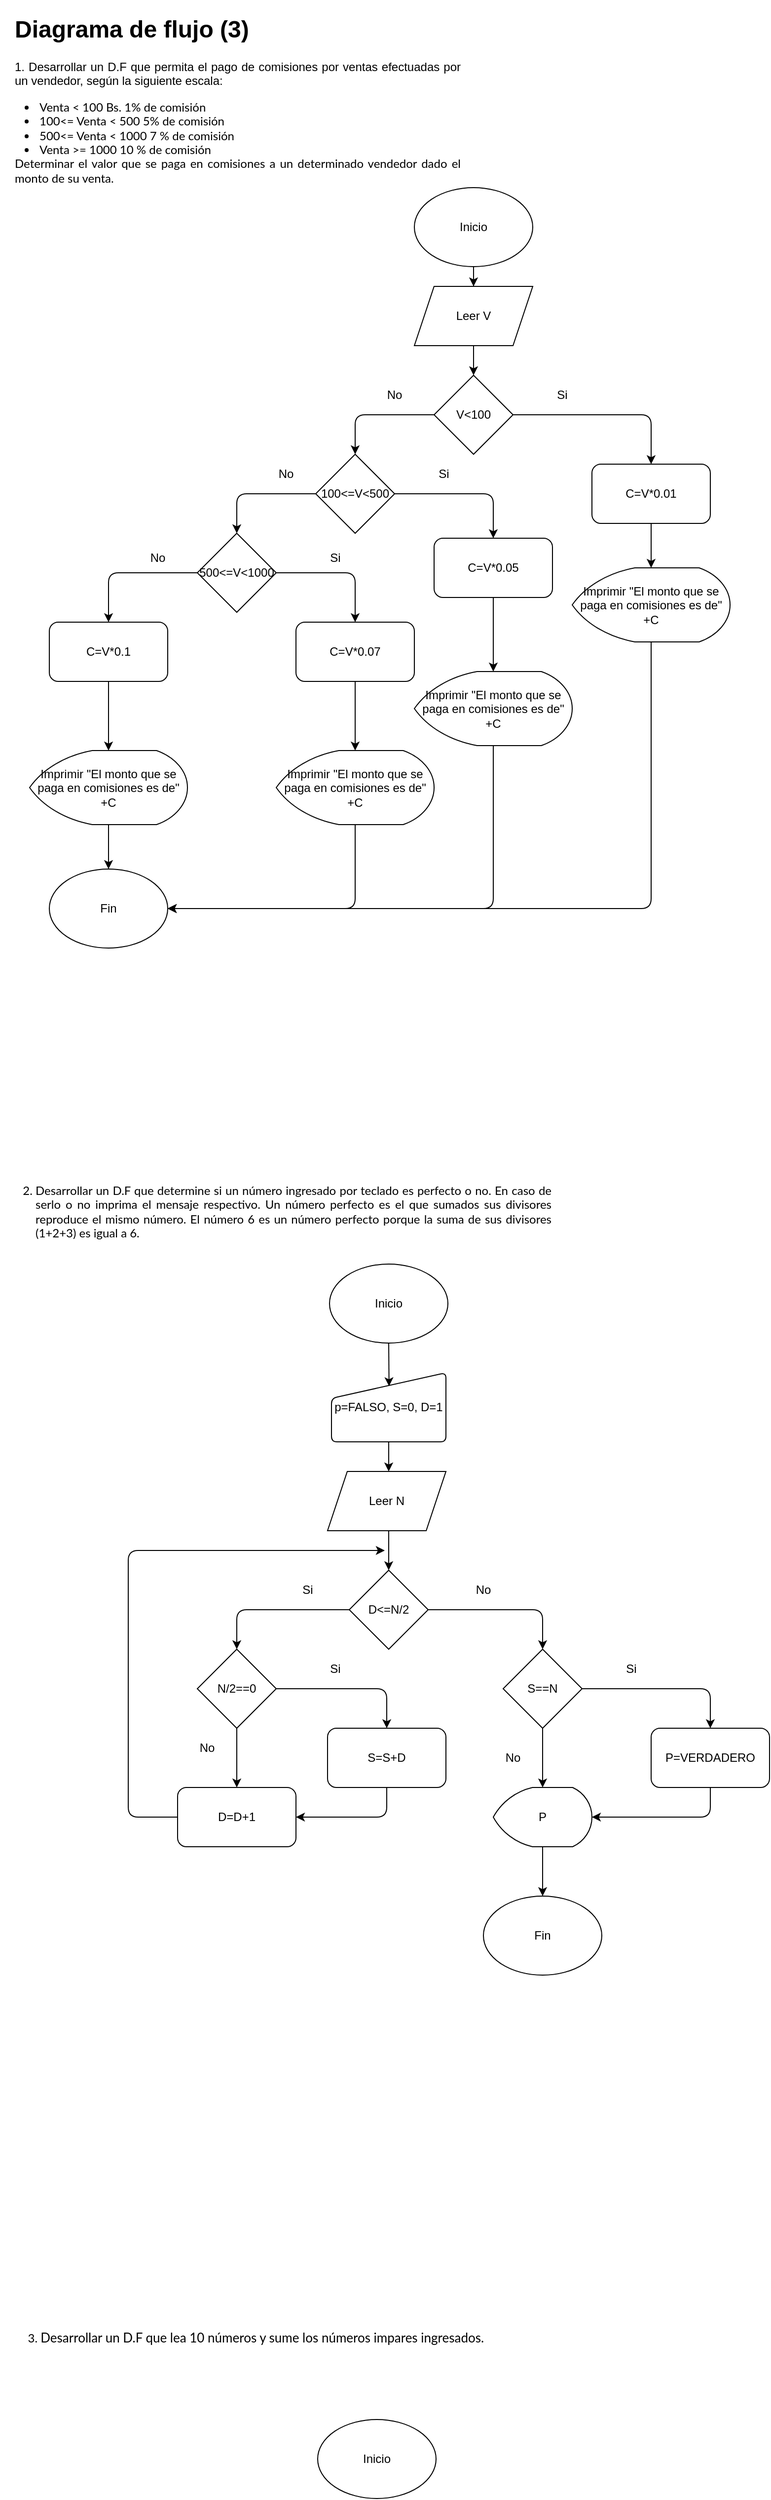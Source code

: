 <mxfile version="14.4.3" type="github">
  <diagram id="9Rhb1mpeZ9tAiZlq9oDw" name="Page-1">
    <mxGraphModel dx="1248" dy="677" grid="1" gridSize="10" guides="1" tooltips="1" connect="1" arrows="1" fold="1" page="1" pageScale="1" pageWidth="827" pageHeight="1169" math="0" shadow="0">
      <root>
        <mxCell id="0" />
        <mxCell id="1" parent="0" />
        <mxCell id="0DL_U8hL-LAHc2jkmgp_-1" value="&lt;h1 style=&quot;text-align: justify&quot;&gt;Diagrama de flujo (3)&lt;/h1&gt;&lt;p style=&quot;text-align: justify&quot;&gt;1. Desarrollar un D.F que permita el pago de comisiones por ventas efectuadas por un vendedor, según la siguiente escala:&lt;/p&gt;&lt;ul style=&quot;padding: 0px ; margin: 0px 0px 0px 25px ; font-family: &amp;#34;latoweb&amp;#34; , &amp;#34;lato extended&amp;#34; , &amp;#34;lato&amp;#34; , &amp;#34;helvetica neue&amp;#34; , &amp;#34;helvetica&amp;#34; , &amp;#34;arial&amp;#34; , sans-serif&quot;&gt;&lt;li style=&quot;text-align: justify&quot;&gt;&lt;span style=&quot;background-color: rgb(255 , 255 , 255)&quot;&gt;Venta &amp;lt; 100 Bs. 1% de comisión&lt;/span&gt;&lt;/li&gt;&lt;li style=&quot;text-align: justify&quot;&gt;&lt;span style=&quot;background-color: rgb(255 , 255 , 255)&quot;&gt;100&amp;lt;= Venta &amp;lt; 500 5% de comisión&lt;/span&gt;&lt;/li&gt;&lt;li style=&quot;text-align: justify&quot;&gt;&lt;span style=&quot;background-color: rgb(255 , 255 , 255)&quot;&gt;500&amp;lt;= Venta &amp;lt; 1000 7 % de comisión&lt;/span&gt;&lt;/li&gt;&lt;li style=&quot;text-align: justify&quot;&gt;&lt;span style=&quot;background-color: rgb(255 , 255 , 255)&quot;&gt;Venta &amp;gt;= 1000 10 % de comisión&lt;/span&gt;&lt;/li&gt;&lt;/ul&gt;&lt;div style=&quot;text-align: justify&quot;&gt;&lt;span style=&quot;font-family: &amp;#34;latoweb&amp;#34; , &amp;#34;lato extended&amp;#34; , &amp;#34;lato&amp;#34; , &amp;#34;helvetica neue&amp;#34; , &amp;#34;helvetica&amp;#34; , &amp;#34;arial&amp;#34; , sans-serif ; background-color: rgb(255 , 255 , 255)&quot;&gt;Determinar el valor que se paga en comisiones a un determinado vendedor dado el monto de su venta.&lt;/span&gt;&lt;font color=&quot;#2d3b45&quot; face=&quot;latoweb, lato extended, lato, helvetica neue, helvetica, arial, sans-serif&quot;&gt;&lt;br&gt;&lt;/font&gt;&lt;/div&gt;" style="text;html=1;strokeColor=none;fillColor=none;spacing=5;spacingTop=-20;whiteSpace=wrap;overflow=hidden;rounded=0;" vertex="1" parent="1">
          <mxGeometry x="30" y="20" width="460" height="180" as="geometry" />
        </mxCell>
        <mxCell id="0DL_U8hL-LAHc2jkmgp_-4" value="" style="edgeStyle=orthogonalEdgeStyle;rounded=0;orthogonalLoop=1;jettySize=auto;html=1;" edge="1" parent="1" source="0DL_U8hL-LAHc2jkmgp_-2" target="0DL_U8hL-LAHc2jkmgp_-3">
          <mxGeometry relative="1" as="geometry" />
        </mxCell>
        <mxCell id="0DL_U8hL-LAHc2jkmgp_-2" value="Inicio" style="ellipse;whiteSpace=wrap;html=1;" vertex="1" parent="1">
          <mxGeometry x="440" y="200" width="120" height="80" as="geometry" />
        </mxCell>
        <mxCell id="0DL_U8hL-LAHc2jkmgp_-9" value="" style="edgeStyle=orthogonalEdgeStyle;rounded=0;orthogonalLoop=1;jettySize=auto;html=1;" edge="1" parent="1" source="0DL_U8hL-LAHc2jkmgp_-3" target="0DL_U8hL-LAHc2jkmgp_-5">
          <mxGeometry relative="1" as="geometry" />
        </mxCell>
        <mxCell id="0DL_U8hL-LAHc2jkmgp_-3" value="Leer V" style="shape=parallelogram;perimeter=parallelogramPerimeter;whiteSpace=wrap;html=1;fixedSize=1;" vertex="1" parent="1">
          <mxGeometry x="440" y="300" width="120" height="60" as="geometry" />
        </mxCell>
        <mxCell id="0DL_U8hL-LAHc2jkmgp_-5" value="V&amp;lt;100" style="rhombus;whiteSpace=wrap;html=1;" vertex="1" parent="1">
          <mxGeometry x="460" y="390" width="80" height="80" as="geometry" />
        </mxCell>
        <mxCell id="0DL_U8hL-LAHc2jkmgp_-6" value="100&amp;lt;=V&amp;lt;500" style="rhombus;whiteSpace=wrap;html=1;" vertex="1" parent="1">
          <mxGeometry x="340" y="470" width="80" height="80" as="geometry" />
        </mxCell>
        <mxCell id="0DL_U8hL-LAHc2jkmgp_-7" value="500&amp;lt;=V&amp;lt;1000" style="rhombus;whiteSpace=wrap;html=1;" vertex="1" parent="1">
          <mxGeometry x="220" y="550" width="80" height="80" as="geometry" />
        </mxCell>
        <mxCell id="0DL_U8hL-LAHc2jkmgp_-10" value="" style="endArrow=classic;html=1;exitX=0;exitY=0.5;exitDx=0;exitDy=0;entryX=0.5;entryY=0;entryDx=0;entryDy=0;" edge="1" parent="1" source="0DL_U8hL-LAHc2jkmgp_-5" target="0DL_U8hL-LAHc2jkmgp_-6">
          <mxGeometry width="50" height="50" relative="1" as="geometry">
            <mxPoint x="390" y="470" as="sourcePoint" />
            <mxPoint x="440" y="420" as="targetPoint" />
            <Array as="points">
              <mxPoint x="380" y="430" />
            </Array>
          </mxGeometry>
        </mxCell>
        <mxCell id="0DL_U8hL-LAHc2jkmgp_-11" value="" style="endArrow=classic;html=1;exitX=0;exitY=0.5;exitDx=0;exitDy=0;entryX=0.5;entryY=0;entryDx=0;entryDy=0;" edge="1" parent="1" source="0DL_U8hL-LAHc2jkmgp_-6" target="0DL_U8hL-LAHc2jkmgp_-7">
          <mxGeometry width="50" height="50" relative="1" as="geometry">
            <mxPoint x="390" y="470" as="sourcePoint" />
            <mxPoint x="440" y="420" as="targetPoint" />
            <Array as="points">
              <mxPoint x="260" y="510" />
            </Array>
          </mxGeometry>
        </mxCell>
        <mxCell id="0DL_U8hL-LAHc2jkmgp_-12" value="" style="endArrow=classic;html=1;exitX=0;exitY=0.5;exitDx=0;exitDy=0;entryX=0.5;entryY=0;entryDx=0;entryDy=0;" edge="1" parent="1" source="0DL_U8hL-LAHc2jkmgp_-7" target="0DL_U8hL-LAHc2jkmgp_-16">
          <mxGeometry width="50" height="50" relative="1" as="geometry">
            <mxPoint x="390" y="470" as="sourcePoint" />
            <mxPoint x="130" y="630" as="targetPoint" />
            <Array as="points">
              <mxPoint x="130" y="590" />
            </Array>
          </mxGeometry>
        </mxCell>
        <mxCell id="0DL_U8hL-LAHc2jkmgp_-37" value="" style="edgeStyle=orthogonalEdgeStyle;rounded=0;orthogonalLoop=1;jettySize=auto;html=1;" edge="1" parent="1" source="0DL_U8hL-LAHc2jkmgp_-13" target="0DL_U8hL-LAHc2jkmgp_-30">
          <mxGeometry relative="1" as="geometry" />
        </mxCell>
        <mxCell id="0DL_U8hL-LAHc2jkmgp_-13" value="C=V*0.01" style="rounded=1;whiteSpace=wrap;html=1;" vertex="1" parent="1">
          <mxGeometry x="620" y="480" width="120" height="60" as="geometry" />
        </mxCell>
        <mxCell id="0DL_U8hL-LAHc2jkmgp_-38" value="" style="edgeStyle=orthogonalEdgeStyle;rounded=0;orthogonalLoop=1;jettySize=auto;html=1;" edge="1" parent="1" source="0DL_U8hL-LAHc2jkmgp_-14" target="0DL_U8hL-LAHc2jkmgp_-36">
          <mxGeometry relative="1" as="geometry" />
        </mxCell>
        <mxCell id="0DL_U8hL-LAHc2jkmgp_-14" value="C=V*0.05" style="rounded=1;whiteSpace=wrap;html=1;" vertex="1" parent="1">
          <mxGeometry x="460" y="555" width="120" height="60" as="geometry" />
        </mxCell>
        <mxCell id="0DL_U8hL-LAHc2jkmgp_-39" value="" style="edgeStyle=orthogonalEdgeStyle;rounded=0;orthogonalLoop=1;jettySize=auto;html=1;" edge="1" parent="1" source="0DL_U8hL-LAHc2jkmgp_-15" target="0DL_U8hL-LAHc2jkmgp_-34">
          <mxGeometry relative="1" as="geometry" />
        </mxCell>
        <mxCell id="0DL_U8hL-LAHc2jkmgp_-15" value="C=V*0.07" style="rounded=1;whiteSpace=wrap;html=1;" vertex="1" parent="1">
          <mxGeometry x="320" y="640" width="120" height="60" as="geometry" />
        </mxCell>
        <mxCell id="0DL_U8hL-LAHc2jkmgp_-40" value="" style="edgeStyle=orthogonalEdgeStyle;rounded=0;orthogonalLoop=1;jettySize=auto;html=1;" edge="1" parent="1" source="0DL_U8hL-LAHc2jkmgp_-16" target="0DL_U8hL-LAHc2jkmgp_-35">
          <mxGeometry relative="1" as="geometry" />
        </mxCell>
        <mxCell id="0DL_U8hL-LAHc2jkmgp_-16" value="C=V*0.1" style="rounded=1;whiteSpace=wrap;html=1;" vertex="1" parent="1">
          <mxGeometry x="70" y="640" width="120" height="60" as="geometry" />
        </mxCell>
        <mxCell id="0DL_U8hL-LAHc2jkmgp_-18" value="" style="endArrow=classic;html=1;exitX=1;exitY=0.5;exitDx=0;exitDy=0;entryX=0.5;entryY=0;entryDx=0;entryDy=0;" edge="1" parent="1" source="0DL_U8hL-LAHc2jkmgp_-5" target="0DL_U8hL-LAHc2jkmgp_-13">
          <mxGeometry width="50" height="50" relative="1" as="geometry">
            <mxPoint x="600" y="440" as="sourcePoint" />
            <mxPoint x="520" y="480" as="targetPoint" />
            <Array as="points">
              <mxPoint x="680" y="430" />
            </Array>
          </mxGeometry>
        </mxCell>
        <mxCell id="0DL_U8hL-LAHc2jkmgp_-19" value="" style="endArrow=classic;html=1;exitX=1;exitY=0.5;exitDx=0;exitDy=0;entryX=0.5;entryY=0;entryDx=0;entryDy=0;" edge="1" parent="1" source="0DL_U8hL-LAHc2jkmgp_-6" target="0DL_U8hL-LAHc2jkmgp_-14">
          <mxGeometry width="50" height="50" relative="1" as="geometry">
            <mxPoint x="490" y="470" as="sourcePoint" />
            <mxPoint x="540" y="420" as="targetPoint" />
            <Array as="points">
              <mxPoint x="520" y="510" />
            </Array>
          </mxGeometry>
        </mxCell>
        <mxCell id="0DL_U8hL-LAHc2jkmgp_-20" value="" style="endArrow=classic;html=1;entryX=0.5;entryY=0;entryDx=0;entryDy=0;exitX=1;exitY=0.5;exitDx=0;exitDy=0;" edge="1" parent="1" source="0DL_U8hL-LAHc2jkmgp_-7" target="0DL_U8hL-LAHc2jkmgp_-15">
          <mxGeometry width="50" height="50" relative="1" as="geometry">
            <mxPoint x="320" y="600" as="sourcePoint" />
            <mxPoint x="380" y="635" as="targetPoint" />
            <Array as="points">
              <mxPoint x="380" y="590" />
            </Array>
          </mxGeometry>
        </mxCell>
        <mxCell id="0DL_U8hL-LAHc2jkmgp_-22" value="No" style="text;html=1;strokeColor=none;fillColor=none;align=center;verticalAlign=middle;whiteSpace=wrap;rounded=0;" vertex="1" parent="1">
          <mxGeometry x="400" y="400" width="40" height="20" as="geometry" />
        </mxCell>
        <mxCell id="0DL_U8hL-LAHc2jkmgp_-23" value="No" style="text;html=1;strokeColor=none;fillColor=none;align=center;verticalAlign=middle;whiteSpace=wrap;rounded=0;" vertex="1" parent="1">
          <mxGeometry x="290" y="480" width="40" height="20" as="geometry" />
        </mxCell>
        <mxCell id="0DL_U8hL-LAHc2jkmgp_-24" value="No" style="text;html=1;strokeColor=none;fillColor=none;align=center;verticalAlign=middle;whiteSpace=wrap;rounded=0;" vertex="1" parent="1">
          <mxGeometry x="160" y="565" width="40" height="20" as="geometry" />
        </mxCell>
        <mxCell id="0DL_U8hL-LAHc2jkmgp_-26" value="Si" style="text;html=1;strokeColor=none;fillColor=none;align=center;verticalAlign=middle;whiteSpace=wrap;rounded=0;" vertex="1" parent="1">
          <mxGeometry x="570" y="400" width="40" height="20" as="geometry" />
        </mxCell>
        <mxCell id="0DL_U8hL-LAHc2jkmgp_-27" value="Si" style="text;html=1;strokeColor=none;fillColor=none;align=center;verticalAlign=middle;whiteSpace=wrap;rounded=0;" vertex="1" parent="1">
          <mxGeometry x="450" y="480" width="40" height="20" as="geometry" />
        </mxCell>
        <mxCell id="0DL_U8hL-LAHc2jkmgp_-28" value="Si" style="text;html=1;strokeColor=none;fillColor=none;align=center;verticalAlign=middle;whiteSpace=wrap;rounded=0;" vertex="1" parent="1">
          <mxGeometry x="340" y="565" width="40" height="20" as="geometry" />
        </mxCell>
        <mxCell id="0DL_U8hL-LAHc2jkmgp_-30" value="Imprimir &quot;El monto que se paga en comisiones es de&quot; +C" style="strokeWidth=1;html=1;shape=mxgraph.flowchart.display;whiteSpace=wrap;" vertex="1" parent="1">
          <mxGeometry x="600" y="585" width="160" height="75" as="geometry" />
        </mxCell>
        <mxCell id="0DL_U8hL-LAHc2jkmgp_-34" value="Imprimir &quot;El monto que se paga en comisiones es de&quot; +C" style="strokeWidth=1;html=1;shape=mxgraph.flowchart.display;whiteSpace=wrap;" vertex="1" parent="1">
          <mxGeometry x="300" y="770" width="160" height="75" as="geometry" />
        </mxCell>
        <mxCell id="0DL_U8hL-LAHc2jkmgp_-42" value="" style="edgeStyle=orthogonalEdgeStyle;rounded=0;orthogonalLoop=1;jettySize=auto;html=1;" edge="1" parent="1" source="0DL_U8hL-LAHc2jkmgp_-35" target="0DL_U8hL-LAHc2jkmgp_-41">
          <mxGeometry relative="1" as="geometry" />
        </mxCell>
        <mxCell id="0DL_U8hL-LAHc2jkmgp_-35" value="Imprimir &quot;El monto que se paga en comisiones es de&quot; +C" style="strokeWidth=1;html=1;shape=mxgraph.flowchart.display;whiteSpace=wrap;" vertex="1" parent="1">
          <mxGeometry x="50" y="770" width="160" height="75" as="geometry" />
        </mxCell>
        <mxCell id="0DL_U8hL-LAHc2jkmgp_-36" value="Imprimir &quot;El monto que se paga en comisiones es de&quot; +C" style="strokeWidth=1;html=1;shape=mxgraph.flowchart.display;whiteSpace=wrap;" vertex="1" parent="1">
          <mxGeometry x="440" y="690" width="160" height="75" as="geometry" />
        </mxCell>
        <mxCell id="0DL_U8hL-LAHc2jkmgp_-41" value="Fin" style="ellipse;whiteSpace=wrap;html=1;strokeWidth=1;" vertex="1" parent="1">
          <mxGeometry x="70" y="890" width="120" height="80" as="geometry" />
        </mxCell>
        <mxCell id="0DL_U8hL-LAHc2jkmgp_-43" value="" style="endArrow=classic;html=1;exitX=0.5;exitY=1;exitDx=0;exitDy=0;exitPerimeter=0;entryX=1;entryY=0.5;entryDx=0;entryDy=0;" edge="1" parent="1" source="0DL_U8hL-LAHc2jkmgp_-34" target="0DL_U8hL-LAHc2jkmgp_-41">
          <mxGeometry width="50" height="50" relative="1" as="geometry">
            <mxPoint x="490" y="800" as="sourcePoint" />
            <mxPoint x="540" y="750" as="targetPoint" />
            <Array as="points">
              <mxPoint x="380" y="930" />
            </Array>
          </mxGeometry>
        </mxCell>
        <mxCell id="0DL_U8hL-LAHc2jkmgp_-44" value="" style="endArrow=classic;html=1;exitX=0.5;exitY=1;exitDx=0;exitDy=0;exitPerimeter=0;entryX=1;entryY=0.5;entryDx=0;entryDy=0;" edge="1" parent="1" source="0DL_U8hL-LAHc2jkmgp_-36" target="0DL_U8hL-LAHc2jkmgp_-41">
          <mxGeometry width="50" height="50" relative="1" as="geometry">
            <mxPoint x="490" y="800" as="sourcePoint" />
            <mxPoint x="540" y="750" as="targetPoint" />
            <Array as="points">
              <mxPoint x="520" y="930" />
            </Array>
          </mxGeometry>
        </mxCell>
        <mxCell id="0DL_U8hL-LAHc2jkmgp_-45" value="" style="endArrow=classic;html=1;exitX=0.5;exitY=1;exitDx=0;exitDy=0;exitPerimeter=0;entryX=1;entryY=0.5;entryDx=0;entryDy=0;" edge="1" parent="1" source="0DL_U8hL-LAHc2jkmgp_-30" target="0DL_U8hL-LAHc2jkmgp_-41">
          <mxGeometry width="50" height="50" relative="1" as="geometry">
            <mxPoint x="490" y="800" as="sourcePoint" />
            <mxPoint x="540" y="750" as="targetPoint" />
            <Array as="points">
              <mxPoint x="680" y="930" />
            </Array>
          </mxGeometry>
        </mxCell>
        <mxCell id="0DL_U8hL-LAHc2jkmgp_-46" value="&lt;ol start=&quot;2&quot; style=&quot;padding: 0px ; margin: 0px 0px 6px 25px ; font-family: &amp;#34;latoweb&amp;#34; , &amp;#34;lato extended&amp;#34; , &amp;#34;lato&amp;#34; , &amp;#34;helvetica neue&amp;#34; , &amp;#34;helvetica&amp;#34; , &amp;#34;arial&amp;#34; , sans-serif ; background-color: rgb(255 , 255 , 255)&quot;&gt;&lt;li style=&quot;text-align: justify&quot;&gt;&lt;font style=&quot;font-size: 12px&quot;&gt;Desarrollar un D.F que determine si un número ingresado por teclado es perfecto o no. En caso de serlo o no imprima el mensaje respectivo. Un número perfecto es el que sumados sus divisores reproduce el mismo número. El número 6 es un número perfecto porque la suma de sus divisores (1+2+3) es igual a 6.&lt;/font&gt;&lt;/li&gt;&lt;/ol&gt;" style="text;html=1;strokeColor=none;fillColor=none;align=center;verticalAlign=middle;whiteSpace=wrap;rounded=0;" vertex="1" parent="1">
          <mxGeometry x="30" y="1230" width="550" height="20" as="geometry" />
        </mxCell>
        <mxCell id="0DL_U8hL-LAHc2jkmgp_-47" value="Inicio" style="ellipse;whiteSpace=wrap;html=1;strokeWidth=1;" vertex="1" parent="1">
          <mxGeometry x="354" y="1290" width="120" height="80" as="geometry" />
        </mxCell>
        <mxCell id="0DL_U8hL-LAHc2jkmgp_-48" value="Leer N" style="shape=parallelogram;perimeter=parallelogramPerimeter;whiteSpace=wrap;html=1;fixedSize=1;strokeWidth=1;" vertex="1" parent="1">
          <mxGeometry x="352" y="1500" width="120" height="60" as="geometry" />
        </mxCell>
        <mxCell id="0DL_U8hL-LAHc2jkmgp_-49" value="&lt;ol start=&quot;3&quot; style=&quot;padding: 0px ; margin: 0px 0px 6px 25px ; font-family: &amp;#34;latoweb&amp;#34; , &amp;#34;lato extended&amp;#34; , &amp;#34;lato&amp;#34; , &amp;#34;helvetica neue&amp;#34; , &amp;#34;helvetica&amp;#34; , &amp;#34;arial&amp;#34; , sans-serif ; background-color: rgb(255 , 255 , 255)&quot;&gt;&lt;li style=&quot;text-align: justify&quot;&gt;&lt;font style=&quot;font-size: 13px&quot;&gt;Desarrollar un D.F que lea 10 números y sume los números impares ingresados.&amp;nbsp;&lt;/font&gt;&lt;/li&gt;&lt;/ol&gt;" style="text;html=1;strokeColor=none;fillColor=none;align=center;verticalAlign=middle;whiteSpace=wrap;rounded=0;" vertex="1" parent="1">
          <mxGeometry x="20" y="2370" width="510" height="20" as="geometry" />
        </mxCell>
        <mxCell id="0DL_U8hL-LAHc2jkmgp_-51" value="Inicio" style="ellipse;whiteSpace=wrap;html=1;rounded=0;sketch=0;" vertex="1" parent="1">
          <mxGeometry x="342" y="2460" width="120" height="80" as="geometry" />
        </mxCell>
        <mxCell id="0DL_U8hL-LAHc2jkmgp_-62" value="" style="edgeStyle=orthogonalEdgeStyle;curved=0;rounded=1;sketch=0;orthogonalLoop=1;jettySize=auto;html=1;" edge="1" parent="1" source="0DL_U8hL-LAHc2jkmgp_-52">
          <mxGeometry relative="1" as="geometry">
            <mxPoint x="414" y="1500" as="targetPoint" />
          </mxGeometry>
        </mxCell>
        <mxCell id="0DL_U8hL-LAHc2jkmgp_-52" value="p=FALSO, S=0, D=1" style="html=1;strokeWidth=1;shape=manualInput;whiteSpace=wrap;rounded=1;size=26;arcSize=11;sketch=0;" vertex="1" parent="1">
          <mxGeometry x="356" y="1400" width="116" height="70" as="geometry" />
        </mxCell>
        <mxCell id="0DL_U8hL-LAHc2jkmgp_-53" value="D&amp;lt;=N/2" style="rhombus;whiteSpace=wrap;html=1;rounded=0;sketch=0;strokeWidth=1;" vertex="1" parent="1">
          <mxGeometry x="374" y="1600" width="80" height="80" as="geometry" />
        </mxCell>
        <mxCell id="0DL_U8hL-LAHc2jkmgp_-54" value="S==N" style="rhombus;whiteSpace=wrap;html=1;rounded=0;sketch=0;strokeWidth=1;" vertex="1" parent="1">
          <mxGeometry x="530" y="1680" width="80" height="80" as="geometry" />
        </mxCell>
        <mxCell id="0DL_U8hL-LAHc2jkmgp_-55" value="N/2==0" style="rhombus;whiteSpace=wrap;html=1;rounded=0;sketch=0;strokeWidth=1;" vertex="1" parent="1">
          <mxGeometry x="220" y="1680" width="80" height="80" as="geometry" />
        </mxCell>
        <mxCell id="0DL_U8hL-LAHc2jkmgp_-56" value="P=VERDADERO" style="rounded=1;whiteSpace=wrap;html=1;sketch=0;strokeWidth=1;" vertex="1" parent="1">
          <mxGeometry x="680" y="1760" width="120" height="60" as="geometry" />
        </mxCell>
        <mxCell id="0DL_U8hL-LAHc2jkmgp_-57" value="P" style="strokeWidth=1;html=1;shape=mxgraph.flowchart.display;whiteSpace=wrap;rounded=0;sketch=0;" vertex="1" parent="1">
          <mxGeometry x="520" y="1820" width="100" height="60" as="geometry" />
        </mxCell>
        <mxCell id="0DL_U8hL-LAHc2jkmgp_-58" value="Fin" style="ellipse;whiteSpace=wrap;html=1;rounded=0;sketch=0;strokeWidth=1;" vertex="1" parent="1">
          <mxGeometry x="510" y="1930" width="120" height="80" as="geometry" />
        </mxCell>
        <mxCell id="0DL_U8hL-LAHc2jkmgp_-59" value="S=S+D" style="rounded=1;whiteSpace=wrap;html=1;sketch=0;strokeWidth=1;" vertex="1" parent="1">
          <mxGeometry x="352" y="1760" width="120" height="60" as="geometry" />
        </mxCell>
        <mxCell id="0DL_U8hL-LAHc2jkmgp_-60" value="D=D+1" style="rounded=1;whiteSpace=wrap;html=1;sketch=0;strokeWidth=1;" vertex="1" parent="1">
          <mxGeometry x="200" y="1820" width="120" height="60" as="geometry" />
        </mxCell>
        <mxCell id="0DL_U8hL-LAHc2jkmgp_-63" value="" style="endArrow=classic;html=1;exitX=0.5;exitY=1;exitDx=0;exitDy=0;entryX=0.503;entryY=0.195;entryDx=0;entryDy=0;entryPerimeter=0;" edge="1" parent="1" source="0DL_U8hL-LAHc2jkmgp_-47" target="0DL_U8hL-LAHc2jkmgp_-52">
          <mxGeometry width="50" height="50" relative="1" as="geometry">
            <mxPoint x="400" y="1650" as="sourcePoint" />
            <mxPoint x="450" y="1600" as="targetPoint" />
          </mxGeometry>
        </mxCell>
        <mxCell id="0DL_U8hL-LAHc2jkmgp_-64" value="" style="endArrow=classic;html=1;entryX=0.5;entryY=0;entryDx=0;entryDy=0;" edge="1" parent="1" target="0DL_U8hL-LAHc2jkmgp_-53">
          <mxGeometry width="50" height="50" relative="1" as="geometry">
            <mxPoint x="414" y="1560" as="sourcePoint" />
            <mxPoint x="450" y="1600" as="targetPoint" />
          </mxGeometry>
        </mxCell>
        <mxCell id="0DL_U8hL-LAHc2jkmgp_-65" value="" style="endArrow=classic;html=1;exitX=0;exitY=0.5;exitDx=0;exitDy=0;entryX=0.5;entryY=0;entryDx=0;entryDy=0;" edge="1" parent="1" source="0DL_U8hL-LAHc2jkmgp_-53" target="0DL_U8hL-LAHc2jkmgp_-55">
          <mxGeometry width="50" height="50" relative="1" as="geometry">
            <mxPoint x="400" y="1740" as="sourcePoint" />
            <mxPoint x="450" y="1690" as="targetPoint" />
            <Array as="points">
              <mxPoint x="260" y="1640" />
            </Array>
          </mxGeometry>
        </mxCell>
        <mxCell id="0DL_U8hL-LAHc2jkmgp_-66" value="" style="endArrow=classic;html=1;exitX=1;exitY=0.5;exitDx=0;exitDy=0;entryX=0.5;entryY=0;entryDx=0;entryDy=0;" edge="1" parent="1" source="0DL_U8hL-LAHc2jkmgp_-53" target="0DL_U8hL-LAHc2jkmgp_-54">
          <mxGeometry width="50" height="50" relative="1" as="geometry">
            <mxPoint x="400" y="1740" as="sourcePoint" />
            <mxPoint x="450" y="1690" as="targetPoint" />
            <Array as="points">
              <mxPoint x="570" y="1640" />
            </Array>
          </mxGeometry>
        </mxCell>
        <mxCell id="0DL_U8hL-LAHc2jkmgp_-67" value="" style="endArrow=classic;html=1;exitX=1;exitY=0.5;exitDx=0;exitDy=0;entryX=0.5;entryY=0;entryDx=0;entryDy=0;" edge="1" parent="1" source="0DL_U8hL-LAHc2jkmgp_-54" target="0DL_U8hL-LAHc2jkmgp_-56">
          <mxGeometry width="50" height="50" relative="1" as="geometry">
            <mxPoint x="400" y="1740" as="sourcePoint" />
            <mxPoint x="450" y="1690" as="targetPoint" />
            <Array as="points">
              <mxPoint x="740" y="1720" />
            </Array>
          </mxGeometry>
        </mxCell>
        <mxCell id="0DL_U8hL-LAHc2jkmgp_-68" value="" style="endArrow=classic;html=1;exitX=0.5;exitY=1;exitDx=0;exitDy=0;entryX=0.5;entryY=0;entryDx=0;entryDy=0;entryPerimeter=0;" edge="1" parent="1" source="0DL_U8hL-LAHc2jkmgp_-54" target="0DL_U8hL-LAHc2jkmgp_-57">
          <mxGeometry width="50" height="50" relative="1" as="geometry">
            <mxPoint x="400" y="1740" as="sourcePoint" />
            <mxPoint x="450" y="1690" as="targetPoint" />
          </mxGeometry>
        </mxCell>
        <mxCell id="0DL_U8hL-LAHc2jkmgp_-69" value="" style="endArrow=classic;html=1;exitX=0.5;exitY=1;exitDx=0;exitDy=0;exitPerimeter=0;entryX=0.5;entryY=0;entryDx=0;entryDy=0;" edge="1" parent="1" source="0DL_U8hL-LAHc2jkmgp_-57" target="0DL_U8hL-LAHc2jkmgp_-58">
          <mxGeometry width="50" height="50" relative="1" as="geometry">
            <mxPoint x="400" y="1740" as="sourcePoint" />
            <mxPoint x="450" y="1690" as="targetPoint" />
          </mxGeometry>
        </mxCell>
        <mxCell id="0DL_U8hL-LAHc2jkmgp_-70" value="" style="endArrow=classic;html=1;exitX=0.5;exitY=1;exitDx=0;exitDy=0;entryX=1;entryY=0.5;entryDx=0;entryDy=0;entryPerimeter=0;" edge="1" parent="1" source="0DL_U8hL-LAHc2jkmgp_-56" target="0DL_U8hL-LAHc2jkmgp_-57">
          <mxGeometry width="50" height="50" relative="1" as="geometry">
            <mxPoint x="400" y="1740" as="sourcePoint" />
            <mxPoint x="450" y="1690" as="targetPoint" />
            <Array as="points">
              <mxPoint x="740" y="1850" />
            </Array>
          </mxGeometry>
        </mxCell>
        <mxCell id="0DL_U8hL-LAHc2jkmgp_-71" value="" style="endArrow=classic;html=1;exitX=1;exitY=0.5;exitDx=0;exitDy=0;entryX=0.5;entryY=0;entryDx=0;entryDy=0;" edge="1" parent="1" source="0DL_U8hL-LAHc2jkmgp_-55" target="0DL_U8hL-LAHc2jkmgp_-59">
          <mxGeometry width="50" height="50" relative="1" as="geometry">
            <mxPoint x="400" y="1830" as="sourcePoint" />
            <mxPoint x="450" y="1780" as="targetPoint" />
            <Array as="points">
              <mxPoint x="412" y="1720" />
            </Array>
          </mxGeometry>
        </mxCell>
        <mxCell id="0DL_U8hL-LAHc2jkmgp_-72" value="" style="endArrow=classic;html=1;exitX=0.5;exitY=1;exitDx=0;exitDy=0;entryX=0.5;entryY=0;entryDx=0;entryDy=0;" edge="1" parent="1" source="0DL_U8hL-LAHc2jkmgp_-55" target="0DL_U8hL-LAHc2jkmgp_-60">
          <mxGeometry width="50" height="50" relative="1" as="geometry">
            <mxPoint x="400" y="1830" as="sourcePoint" />
            <mxPoint x="450" y="1780" as="targetPoint" />
          </mxGeometry>
        </mxCell>
        <mxCell id="0DL_U8hL-LAHc2jkmgp_-74" value="" style="endArrow=classic;html=1;exitX=0.5;exitY=1;exitDx=0;exitDy=0;entryX=1;entryY=0.5;entryDx=0;entryDy=0;" edge="1" parent="1" source="0DL_U8hL-LAHc2jkmgp_-59" target="0DL_U8hL-LAHc2jkmgp_-60">
          <mxGeometry width="50" height="50" relative="1" as="geometry">
            <mxPoint x="400" y="1830" as="sourcePoint" />
            <mxPoint x="450" y="1780" as="targetPoint" />
            <Array as="points">
              <mxPoint x="412" y="1850" />
            </Array>
          </mxGeometry>
        </mxCell>
        <mxCell id="0DL_U8hL-LAHc2jkmgp_-75" value="" style="endArrow=classic;html=1;exitX=0;exitY=0.5;exitDx=0;exitDy=0;" edge="1" parent="1" source="0DL_U8hL-LAHc2jkmgp_-60">
          <mxGeometry width="50" height="50" relative="1" as="geometry">
            <mxPoint x="400" y="1830" as="sourcePoint" />
            <mxPoint x="410" y="1580" as="targetPoint" />
            <Array as="points">
              <mxPoint x="150" y="1850" />
              <mxPoint x="150" y="1580" />
            </Array>
          </mxGeometry>
        </mxCell>
        <mxCell id="0DL_U8hL-LAHc2jkmgp_-76" value="Si" style="text;html=1;strokeColor=none;fillColor=none;align=center;verticalAlign=middle;whiteSpace=wrap;rounded=0;sketch=0;" vertex="1" parent="1">
          <mxGeometry x="640" y="1690" width="40" height="20" as="geometry" />
        </mxCell>
        <mxCell id="0DL_U8hL-LAHc2jkmgp_-77" value="Si" style="text;html=1;strokeColor=none;fillColor=none;align=center;verticalAlign=middle;whiteSpace=wrap;rounded=0;sketch=0;" vertex="1" parent="1">
          <mxGeometry x="312" y="1610" width="40" height="20" as="geometry" />
        </mxCell>
        <mxCell id="0DL_U8hL-LAHc2jkmgp_-78" value="Si" style="text;html=1;strokeColor=none;fillColor=none;align=center;verticalAlign=middle;whiteSpace=wrap;rounded=0;sketch=0;" vertex="1" parent="1">
          <mxGeometry x="340" y="1690" width="40" height="20" as="geometry" />
        </mxCell>
        <mxCell id="0DL_U8hL-LAHc2jkmgp_-79" value="No" style="text;html=1;strokeColor=none;fillColor=none;align=center;verticalAlign=middle;whiteSpace=wrap;rounded=0;sketch=0;" vertex="1" parent="1">
          <mxGeometry x="210" y="1770" width="40" height="20" as="geometry" />
        </mxCell>
        <mxCell id="0DL_U8hL-LAHc2jkmgp_-80" value="No" style="text;html=1;strokeColor=none;fillColor=none;align=center;verticalAlign=middle;whiteSpace=wrap;rounded=0;sketch=0;" vertex="1" parent="1">
          <mxGeometry x="490" y="1610" width="40" height="20" as="geometry" />
        </mxCell>
        <mxCell id="0DL_U8hL-LAHc2jkmgp_-81" value="No" style="text;html=1;strokeColor=none;fillColor=none;align=center;verticalAlign=middle;whiteSpace=wrap;rounded=0;sketch=0;" vertex="1" parent="1">
          <mxGeometry x="520" y="1780" width="40" height="20" as="geometry" />
        </mxCell>
      </root>
    </mxGraphModel>
  </diagram>
</mxfile>
